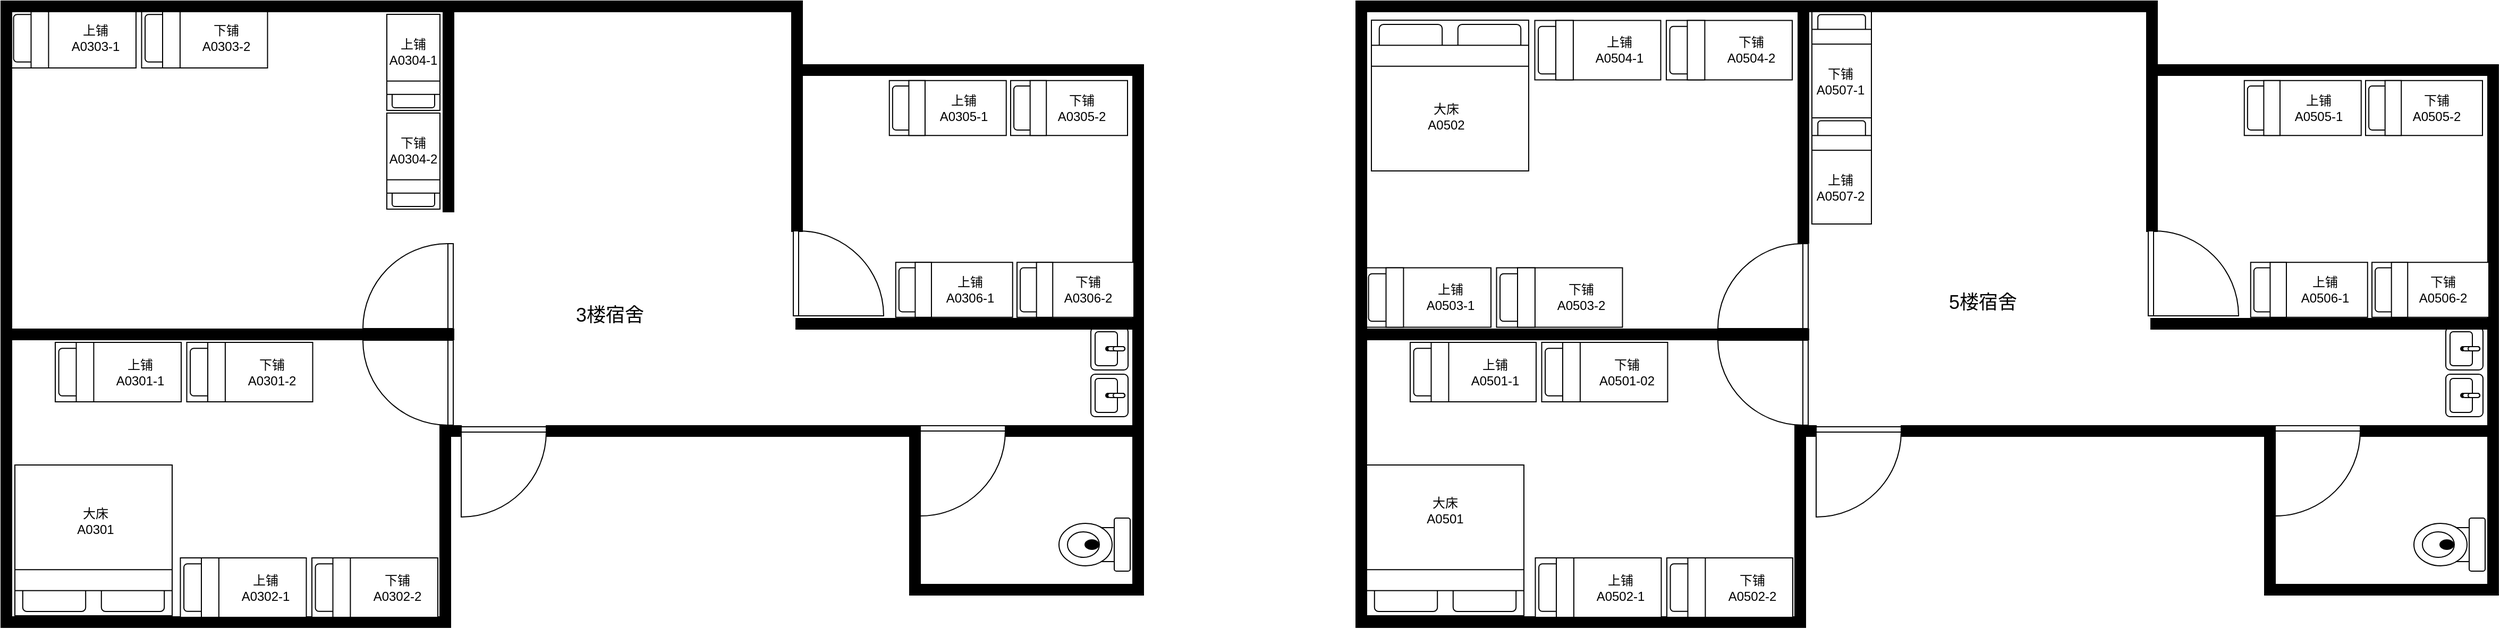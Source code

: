 <mxfile version="26.0.2">
  <diagram name="Page-1" id="38b20595-45e3-9b7f-d5ca-b57f44c5b66d">
    <mxGraphModel dx="1894" dy="1280" grid="1" gridSize="10" guides="1" tooltips="1" connect="1" arrows="1" fold="1" page="1" pageScale="1" pageWidth="1100" pageHeight="850" background="none" math="0" shadow="0">
      <root>
        <mxCell id="0" />
        <mxCell id="1" parent="0" />
        <mxCell id="4Y57S5Hh4UY8BhRaOOIP-5" value="" style="verticalLabelPosition=bottom;html=1;verticalAlign=top;align=center;strokeWidth=1;shape=mxgraph.floorplan.wall;fillColor=#000000;direction=south;rounded=0;shadow=0;comic=0;fontFamily=Verdana;fontSize=12;" parent="1" vertex="1">
          <mxGeometry x="1559" y="-410" width="10" height="57" as="geometry" />
        </mxCell>
        <mxCell id="4Y57S5Hh4UY8BhRaOOIP-6" value="" style="verticalLabelPosition=bottom;html=1;verticalAlign=top;align=center;strokeWidth=1;shape=mxgraph.floorplan.wall;fillColor=#000000;rounded=0;shadow=0;comic=0;fontFamily=Verdana;fontSize=12;" parent="1" vertex="1">
          <mxGeometry x="1328" y="-170" width="230" height="10" as="geometry" />
        </mxCell>
        <mxCell id="4Y57S5Hh4UY8BhRaOOIP-12" value="" style="verticalLabelPosition=bottom;html=1;verticalAlign=top;align=center;strokeWidth=1;shape=mxgraph.floorplan.wall;fillColor=#000000;direction=south;rounded=0;shadow=0;comic=0;fontFamily=Verdana;fontSize=12;" parent="1" vertex="1">
          <mxGeometry x="1231" y="-402" width="10" height="60" as="geometry" />
        </mxCell>
        <mxCell id="4Y57S5Hh4UY8BhRaOOIP-15" value="" style="verticalLabelPosition=bottom;html=1;verticalAlign=top;align=center;strokeWidth=1;shape=mxgraph.floorplan.wall;fillColor=#000000;rounded=0;shadow=0;comic=0;fontFamily=Verdana;fontSize=12;" parent="1" vertex="1">
          <mxGeometry x="1228" y="-170" width="20" height="10" as="geometry" />
        </mxCell>
        <mxCell id="4Y57S5Hh4UY8BhRaOOIP-18" value="" style="verticalLabelPosition=bottom;html=1;verticalAlign=top;align=center;strokeWidth=1;shape=mxgraph.floorplan.toilet;rounded=0;shadow=0;comic=0;fontFamily=Verdana;fontSize=12;rotation=90;" parent="1" vertex="1">
          <mxGeometry x="1819" y="-91.5" width="50" height="67" as="geometry" />
        </mxCell>
        <mxCell id="4Y57S5Hh4UY8BhRaOOIP-19" value="" style="verticalLabelPosition=bottom;html=1;verticalAlign=top;align=center;strokeWidth=1;shape=mxgraph.floorplan.wall;fillColor=#000000;rounded=0;shadow=0;comic=0;fontFamily=Verdana;fontSize=12;" parent="1" vertex="1">
          <mxGeometry x="1760" y="-170" width="120" height="10" as="geometry" />
        </mxCell>
        <mxCell id="4Y57S5Hh4UY8BhRaOOIP-20" value="" style="verticalLabelPosition=bottom;html=1;verticalAlign=top;align=center;strokeWidth=1;shape=mxgraph.floorplan.doorLeft;rounded=0;shadow=0;comic=0;fillColor=#FFFFFF;fontFamily=Verdana;fontSize=12;rotation=0;" parent="1" vertex="1">
          <mxGeometry x="1680" y="-170" width="80" height="85" as="geometry" />
        </mxCell>
        <mxCell id="4Y57S5Hh4UY8BhRaOOIP-22" value="" style="verticalLabelPosition=bottom;html=1;verticalAlign=top;align=center;strokeWidth=1;shape=mxgraph.floorplan.wallCorner;fillColor=#000000;direction=west;rounded=0;shadow=0;comic=0;fontFamily=Verdana;fontSize=12;" parent="1" vertex="1">
          <mxGeometry x="1670" y="-24.5" width="220" height="14" as="geometry" />
        </mxCell>
        <mxCell id="4Y57S5Hh4UY8BhRaOOIP-25" value="" style="verticalLabelPosition=bottom;html=1;verticalAlign=top;align=center;strokeWidth=1;shape=mxgraph.floorplan.sink_2;rounded=0;shadow=0;comic=0;fontFamily=Verdana;fontSize=12;rotation=90;" parent="1" vertex="1">
          <mxGeometry x="1838" y="-260" width="40" height="35" as="geometry" />
        </mxCell>
        <mxCell id="4Y57S5Hh4UY8BhRaOOIP-26" value="" style="verticalLabelPosition=bottom;html=1;verticalAlign=top;align=center;strokeWidth=1;shape=mxgraph.floorplan.sink_2;rounded=0;shadow=0;comic=0;fontFamily=Verdana;fontSize=12;rotation=90;" parent="1" vertex="1">
          <mxGeometry x="1838" y="-216" width="40" height="35" as="geometry" />
        </mxCell>
        <mxCell id="4Y57S5Hh4UY8BhRaOOIP-28" value="" style="verticalLabelPosition=bottom;html=1;verticalAlign=top;align=center;strokeWidth=1;shape=mxgraph.floorplan.wallCorner;fillColor=#000000;direction=south;rounded=0;shadow=0;comic=0;fontFamily=Verdana;fontSize=12;" parent="1" vertex="1">
          <mxGeometry x="1563" y="-271" width="327" height="111" as="geometry" />
        </mxCell>
        <mxCell id="4Y57S5Hh4UY8BhRaOOIP-29" value="" style="verticalLabelPosition=bottom;html=1;verticalAlign=top;align=center;shape=mxgraph.floorplan.wall;fillColor=strokeColor;" parent="1" vertex="1">
          <mxGeometry x="1557" y="-200" width="123" height="70" as="geometry" />
        </mxCell>
        <mxCell id="4Y57S5Hh4UY8BhRaOOIP-30" value="" style="verticalLabelPosition=bottom;html=1;verticalAlign=top;align=center;shape=mxgraph.floorplan.wall;fillColor=strokeColor;direction=south;" parent="1" vertex="1">
          <mxGeometry x="1670" y="-160" width="10" height="140" as="geometry" />
        </mxCell>
        <mxCell id="4Y57S5Hh4UY8BhRaOOIP-31" value="" style="verticalLabelPosition=bottom;html=1;verticalAlign=top;align=center;shape=mxgraph.floorplan.wall;fillColor=strokeColor;direction=south;" parent="1" vertex="1">
          <mxGeometry x="1880" y="-160" width="10" height="140" as="geometry" />
        </mxCell>
        <mxCell id="4Y57S5Hh4UY8BhRaOOIP-32" value="" style="verticalLabelPosition=bottom;html=1;verticalAlign=top;align=center;strokeWidth=1;shape=mxgraph.floorplan.doorRight;rounded=0;shadow=0;comic=0;fontFamily=Verdana;fontSize=12;flipV=1;rotation=90;" parent="1" vertex="1">
          <mxGeometry x="1563" y="-356" width="80" height="85" as="geometry" />
        </mxCell>
        <mxCell id="4Y57S5Hh4UY8BhRaOOIP-33" value="" style="verticalLabelPosition=bottom;html=1;verticalAlign=top;align=center;strokeWidth=1;shape=mxgraph.floorplan.doorRight;rounded=0;shadow=0;comic=0;fontFamily=Verdana;fontSize=12;rotation=90;" parent="1" vertex="1">
          <mxGeometry x="1158" y="-344" width="80" height="85" as="geometry" />
        </mxCell>
        <mxCell id="4Y57S5Hh4UY8BhRaOOIP-34" value="" style="verticalLabelPosition=bottom;html=1;verticalAlign=top;align=center;strokeWidth=1;shape=mxgraph.floorplan.doorRight;rounded=0;shadow=0;comic=0;fontFamily=Verdana;fontSize=12;rotation=90;flipV=0;flipH=1;" parent="1" vertex="1">
          <mxGeometry x="1158" y="-253" width="80" height="85" as="geometry" />
        </mxCell>
        <mxCell id="4Y57S5Hh4UY8BhRaOOIP-35" value="" style="verticalLabelPosition=bottom;html=1;verticalAlign=top;align=center;strokeWidth=1;shape=mxgraph.floorplan.doorLeft;rounded=0;shadow=0;comic=0;fontFamily=Verdana;fontSize=12;" parent="1" vertex="1">
          <mxGeometry x="1248" y="-169" width="80" height="85" as="geometry" />
        </mxCell>
        <mxCell id="4Y57S5Hh4UY8BhRaOOIP-36" value="" style="verticalLabelPosition=bottom;html=1;verticalAlign=top;align=center;shape=mxgraph.floorplan.wall;fillColor=strokeColor;" parent="1" vertex="1">
          <mxGeometry x="820" y="-261" width="421" height="10" as="geometry" />
        </mxCell>
        <mxCell id="4Y57S5Hh4UY8BhRaOOIP-37" value="" style="verticalLabelPosition=bottom;html=1;verticalAlign=top;align=center;shape=mxgraph.floorplan.wallCorner;fillColor=strokeColor;direction=west" parent="1" vertex="1">
          <mxGeometry x="930" y="-160" width="308" height="180" as="geometry" />
        </mxCell>
        <mxCell id="4Y57S5Hh4UY8BhRaOOIP-38" value="" style="verticalLabelPosition=bottom;html=1;verticalAlign=top;align=center;shape=mxgraph.floorplan.bed_single;rotation=-90;" parent="1" vertex="1">
          <mxGeometry x="897.25" y="-279.75" width="56" height="118.5" as="geometry" />
        </mxCell>
        <mxCell id="4Y57S5Hh4UY8BhRaOOIP-39" value="上铺&lt;div&gt;A0501-1&lt;/div&gt;" style="text;html=1;align=center;verticalAlign=middle;whiteSpace=wrap;rounded=0;" parent="1" vertex="1">
          <mxGeometry x="916" y="-235.5" width="60" height="30" as="geometry" />
        </mxCell>
        <mxCell id="4Y57S5Hh4UY8BhRaOOIP-40" value="" style="verticalLabelPosition=bottom;html=1;verticalAlign=top;align=center;shape=mxgraph.floorplan.bed_single;rotation=-90;" parent="1" vertex="1">
          <mxGeometry x="1021" y="-279.75" width="56" height="118.5" as="geometry" />
        </mxCell>
        <mxCell id="4Y57S5Hh4UY8BhRaOOIP-41" value="下铺&lt;div&gt;A0501-02&lt;/div&gt;" style="text;html=1;align=center;verticalAlign=middle;whiteSpace=wrap;rounded=0;" parent="1" vertex="1">
          <mxGeometry x="1039.75" y="-235.5" width="60" height="30" as="geometry" />
        </mxCell>
        <mxCell id="4Y57S5Hh4UY8BhRaOOIP-42" value="" style="verticalLabelPosition=bottom;html=1;verticalAlign=top;align=center;shape=mxgraph.floorplan.bed_single;rotation=-90;" parent="1" vertex="1">
          <mxGeometry x="1015" y="-76.75" width="56" height="118.5" as="geometry" />
        </mxCell>
        <mxCell id="4Y57S5Hh4UY8BhRaOOIP-43" value="上铺&lt;div&gt;A0502-1&lt;/div&gt;" style="text;html=1;align=center;verticalAlign=middle;whiteSpace=wrap;rounded=0;" parent="1" vertex="1">
          <mxGeometry x="1033.75" y="-32.5" width="60" height="30" as="geometry" />
        </mxCell>
        <mxCell id="4Y57S5Hh4UY8BhRaOOIP-44" value="" style="verticalLabelPosition=bottom;html=1;verticalAlign=top;align=center;shape=mxgraph.floorplan.bed_single;rotation=-90;" parent="1" vertex="1">
          <mxGeometry x="1138.75" y="-76.75" width="56" height="118.5" as="geometry" />
        </mxCell>
        <mxCell id="4Y57S5Hh4UY8BhRaOOIP-45" value="下铺&lt;div&gt;A0502-2&lt;/div&gt;" style="text;html=1;align=center;verticalAlign=middle;whiteSpace=wrap;rounded=0;" parent="1" vertex="1">
          <mxGeometry x="1157.5" y="-32.5" width="60" height="30" as="geometry" />
        </mxCell>
        <mxCell id="4Y57S5Hh4UY8BhRaOOIP-46" value="" style="verticalLabelPosition=bottom;html=1;verticalAlign=top;align=center;shape=mxgraph.floorplan.bed_double;rotation=-180;" parent="1" vertex="1">
          <mxGeometry x="825" y="-133" width="148" height="142" as="geometry" />
        </mxCell>
        <mxCell id="4Y57S5Hh4UY8BhRaOOIP-47" value="" style="verticalLabelPosition=bottom;html=1;verticalAlign=top;align=center;shape=mxgraph.floorplan.wallCorner;fillColor=strokeColor;direction=south;rotation=-180;" parent="1" vertex="1">
          <mxGeometry x="815" y="-260" width="115" height="280" as="geometry" />
        </mxCell>
        <mxCell id="4Y57S5Hh4UY8BhRaOOIP-50" value="" style="verticalLabelPosition=bottom;html=1;verticalAlign=top;align=center;shape=mxgraph.floorplan.bed_single;rotation=-90;" parent="1" vertex="1">
          <mxGeometry x="854.75" y="-350" width="56" height="118.5" as="geometry" />
        </mxCell>
        <mxCell id="4Y57S5Hh4UY8BhRaOOIP-51" value="上铺&lt;div&gt;A0503-1&lt;/div&gt;" style="text;html=1;align=center;verticalAlign=middle;whiteSpace=wrap;rounded=0;" parent="1" vertex="1">
          <mxGeometry x="873.5" y="-305.75" width="60" height="30" as="geometry" />
        </mxCell>
        <mxCell id="4Y57S5Hh4UY8BhRaOOIP-52" value="" style="verticalLabelPosition=bottom;html=1;verticalAlign=top;align=center;shape=mxgraph.floorplan.bed_single;rotation=-90;" parent="1" vertex="1">
          <mxGeometry x="978.5" y="-350" width="56" height="118.5" as="geometry" />
        </mxCell>
        <mxCell id="4Y57S5Hh4UY8BhRaOOIP-53" value="下铺&lt;div&gt;A0503-2&lt;/div&gt;" style="text;html=1;align=center;verticalAlign=middle;whiteSpace=wrap;rounded=0;" parent="1" vertex="1">
          <mxGeometry x="997.25" y="-305.75" width="60" height="30" as="geometry" />
        </mxCell>
        <mxCell id="4Y57S5Hh4UY8BhRaOOIP-54" value="" style="verticalLabelPosition=bottom;html=1;verticalAlign=top;align=center;shape=mxgraph.floorplan.bed_single;rotation=-90;" parent="1" vertex="1">
          <mxGeometry x="1014.5" y="-583" width="56" height="118.5" as="geometry" />
        </mxCell>
        <mxCell id="4Y57S5Hh4UY8BhRaOOIP-55" value="上铺&lt;div&gt;A0504-1&lt;/div&gt;" style="text;html=1;align=center;verticalAlign=middle;whiteSpace=wrap;rounded=0;" parent="1" vertex="1">
          <mxGeometry x="1033.25" y="-538.75" width="60" height="30" as="geometry" />
        </mxCell>
        <mxCell id="4Y57S5Hh4UY8BhRaOOIP-56" value="" style="verticalLabelPosition=bottom;html=1;verticalAlign=top;align=center;shape=mxgraph.floorplan.bed_single;rotation=-90;" parent="1" vertex="1">
          <mxGeometry x="1138.25" y="-583" width="56" height="118.5" as="geometry" />
        </mxCell>
        <mxCell id="4Y57S5Hh4UY8BhRaOOIP-57" value="下铺&lt;div&gt;A0504-2&lt;/div&gt;" style="text;html=1;align=center;verticalAlign=middle;whiteSpace=wrap;rounded=0;" parent="1" vertex="1">
          <mxGeometry x="1157" y="-538.75" width="60" height="30" as="geometry" />
        </mxCell>
        <mxCell id="4Y57S5Hh4UY8BhRaOOIP-58" value="" style="verticalLabelPosition=bottom;html=1;verticalAlign=top;align=center;shape=mxgraph.floorplan.bed_double;rotation=0;" parent="1" vertex="1">
          <mxGeometry x="829.5" y="-552" width="148" height="142" as="geometry" />
        </mxCell>
        <mxCell id="4Y57S5Hh4UY8BhRaOOIP-61" value="" style="verticalLabelPosition=bottom;html=1;verticalAlign=top;align=center;shape=mxgraph.floorplan.wallCorner;fillColor=strokeColor;" parent="1" vertex="1">
          <mxGeometry x="815" y="-570" width="425" height="310" as="geometry" />
        </mxCell>
        <mxCell id="4Y57S5Hh4UY8BhRaOOIP-62" value="" style="verticalLabelPosition=bottom;html=1;verticalAlign=top;align=center;shape=mxgraph.floorplan.wall;fillColor=strokeColor;direction=south;" parent="1" vertex="1">
          <mxGeometry x="1231" y="-570" width="10" height="170" as="geometry" />
        </mxCell>
        <mxCell id="4Y57S5Hh4UY8BhRaOOIP-69" value="" style="verticalLabelPosition=bottom;html=1;verticalAlign=top;align=center;shape=mxgraph.floorplan.bed_single;rotation=-90;" parent="1" vertex="1">
          <mxGeometry x="1794.13" y="-524.25" width="51.75" height="110" as="geometry" />
        </mxCell>
        <mxCell id="4Y57S5Hh4UY8BhRaOOIP-70" value="下铺&lt;div&gt;A0505-2&lt;/div&gt;" style="text;html=1;align=center;verticalAlign=middle;whiteSpace=wrap;rounded=0;" parent="1" vertex="1">
          <mxGeometry x="1802" y="-484.25" width="60" height="30" as="geometry" />
        </mxCell>
        <mxCell id="4Y57S5Hh4UY8BhRaOOIP-71" value="" style="verticalLabelPosition=bottom;html=1;verticalAlign=top;align=center;shape=mxgraph.floorplan.bed_single;rotation=0;" parent="1" vertex="1">
          <mxGeometry x="1244" y="-560" width="56" height="100" as="geometry" />
        </mxCell>
        <mxCell id="4Y57S5Hh4UY8BhRaOOIP-72" value="下铺&lt;div&gt;A0507-1&lt;/div&gt;" style="text;html=1;align=center;verticalAlign=middle;whiteSpace=wrap;rounded=0;" parent="1" vertex="1">
          <mxGeometry x="1241" y="-508.75" width="60" height="30" as="geometry" />
        </mxCell>
        <mxCell id="4Y57S5Hh4UY8BhRaOOIP-75" value="" style="verticalLabelPosition=bottom;html=1;verticalAlign=top;align=center;shape=mxgraph.floorplan.bed_single;rotation=0;" parent="1" vertex="1">
          <mxGeometry x="1244" y="-460" width="56" height="100" as="geometry" />
        </mxCell>
        <mxCell id="4Y57S5Hh4UY8BhRaOOIP-76" value="上铺&lt;div&gt;A0507-2&lt;/div&gt;" style="text;html=1;align=center;verticalAlign=middle;whiteSpace=wrap;rounded=0;" parent="1" vertex="1">
          <mxGeometry x="1241" y="-408.75" width="60" height="30" as="geometry" />
        </mxCell>
        <mxCell id="4Y57S5Hh4UY8BhRaOOIP-77" value="" style="verticalLabelPosition=bottom;html=1;verticalAlign=top;align=center;shape=mxgraph.floorplan.wallCorner;fillColor=strokeColor;" parent="1" vertex="1">
          <mxGeometry x="1559" y="-510" width="331" height="101" as="geometry" />
        </mxCell>
        <mxCell id="4Y57S5Hh4UY8BhRaOOIP-78" value="" style="verticalLabelPosition=bottom;html=1;verticalAlign=top;align=center;shape=mxgraph.floorplan.wall;fillColor=strokeColor;direction=south;" parent="1" vertex="1">
          <mxGeometry x="1880" y="-509.5" width="10" height="239.5" as="geometry" />
        </mxCell>
        <mxCell id="4Y57S5Hh4UY8BhRaOOIP-79" value="" style="verticalLabelPosition=bottom;html=1;verticalAlign=top;align=center;shape=mxgraph.floorplan.bed_single;rotation=-90;" parent="1" vertex="1">
          <mxGeometry x="1680" y="-524.25" width="51.75" height="110" as="geometry" />
        </mxCell>
        <mxCell id="4Y57S5Hh4UY8BhRaOOIP-80" value="上铺&lt;div&gt;A0505-1&lt;/div&gt;" style="text;html=1;align=center;verticalAlign=middle;whiteSpace=wrap;rounded=0;" parent="1" vertex="1">
          <mxGeometry x="1691" y="-484.25" width="60" height="30" as="geometry" />
        </mxCell>
        <mxCell id="4Y57S5Hh4UY8BhRaOOIP-81" value="" style="verticalLabelPosition=bottom;html=1;verticalAlign=top;align=center;shape=mxgraph.floorplan.bed_single;rotation=-90;" parent="1" vertex="1">
          <mxGeometry x="1800.13" y="-353" width="51.75" height="110" as="geometry" />
        </mxCell>
        <mxCell id="4Y57S5Hh4UY8BhRaOOIP-82" value="下铺&lt;div&gt;A0506-2&lt;/div&gt;" style="text;html=1;align=center;verticalAlign=middle;whiteSpace=wrap;rounded=0;" parent="1" vertex="1">
          <mxGeometry x="1808" y="-313" width="60" height="30" as="geometry" />
        </mxCell>
        <mxCell id="4Y57S5Hh4UY8BhRaOOIP-83" value="" style="verticalLabelPosition=bottom;html=1;verticalAlign=top;align=center;shape=mxgraph.floorplan.bed_single;rotation=-90;" parent="1" vertex="1">
          <mxGeometry x="1686" y="-353" width="51.75" height="110" as="geometry" />
        </mxCell>
        <mxCell id="4Y57S5Hh4UY8BhRaOOIP-84" value="上铺&lt;div&gt;A0506-1&lt;/div&gt;" style="text;html=1;align=center;verticalAlign=middle;whiteSpace=wrap;rounded=0;" parent="1" vertex="1">
          <mxGeometry x="1697" y="-313" width="60" height="30" as="geometry" />
        </mxCell>
        <mxCell id="4Y57S5Hh4UY8BhRaOOIP-85" value="" style="verticalLabelPosition=bottom;html=1;verticalAlign=top;align=center;shape=mxgraph.floorplan.wallCorner;fillColor=strokeColor;direction=south;" parent="1" vertex="1">
          <mxGeometry x="1240" y="-570" width="329" height="70" as="geometry" />
        </mxCell>
        <mxCell id="4Y57S5Hh4UY8BhRaOOIP-86" value="" style="verticalLabelPosition=bottom;html=1;verticalAlign=top;align=center;strokeWidth=1;shape=mxgraph.floorplan.wall;fillColor=#000000;direction=south;rounded=0;shadow=0;comic=0;fontFamily=Verdana;fontSize=12;" parent="1" vertex="1">
          <mxGeometry x="284" y="-410" width="10" height="57" as="geometry" />
        </mxCell>
        <mxCell id="4Y57S5Hh4UY8BhRaOOIP-87" value="" style="verticalLabelPosition=bottom;html=1;verticalAlign=top;align=center;strokeWidth=1;shape=mxgraph.floorplan.wall;fillColor=#000000;rounded=0;shadow=0;comic=0;fontFamily=Verdana;fontSize=12;" parent="1" vertex="1">
          <mxGeometry x="53" y="-170" width="230" height="10" as="geometry" />
        </mxCell>
        <mxCell id="4Y57S5Hh4UY8BhRaOOIP-88" value="" style="verticalLabelPosition=bottom;html=1;verticalAlign=top;align=center;strokeWidth=1;shape=mxgraph.floorplan.wall;fillColor=#000000;direction=south;rounded=0;shadow=0;comic=0;fontFamily=Verdana;fontSize=12;" parent="1" vertex="1">
          <mxGeometry x="-44" y="-431.5" width="10" height="60" as="geometry" />
        </mxCell>
        <mxCell id="4Y57S5Hh4UY8BhRaOOIP-89" value="" style="verticalLabelPosition=bottom;html=1;verticalAlign=top;align=center;strokeWidth=1;shape=mxgraph.floorplan.wall;fillColor=#000000;rounded=0;shadow=0;comic=0;fontFamily=Verdana;fontSize=12;" parent="1" vertex="1">
          <mxGeometry x="-47" y="-170" width="20" height="10" as="geometry" />
        </mxCell>
        <mxCell id="4Y57S5Hh4UY8BhRaOOIP-90" value="" style="verticalLabelPosition=bottom;html=1;verticalAlign=top;align=center;strokeWidth=1;shape=mxgraph.floorplan.toilet;rounded=0;shadow=0;comic=0;fontFamily=Verdana;fontSize=12;rotation=90;" parent="1" vertex="1">
          <mxGeometry x="544" y="-91.5" width="50" height="67" as="geometry" />
        </mxCell>
        <mxCell id="4Y57S5Hh4UY8BhRaOOIP-91" value="" style="verticalLabelPosition=bottom;html=1;verticalAlign=top;align=center;strokeWidth=1;shape=mxgraph.floorplan.wall;fillColor=#000000;rounded=0;shadow=0;comic=0;fontFamily=Verdana;fontSize=12;" parent="1" vertex="1">
          <mxGeometry x="485" y="-170" width="120" height="10" as="geometry" />
        </mxCell>
        <mxCell id="4Y57S5Hh4UY8BhRaOOIP-92" value="" style="verticalLabelPosition=bottom;html=1;verticalAlign=top;align=center;strokeWidth=1;shape=mxgraph.floorplan.doorLeft;rounded=0;shadow=0;comic=0;fillColor=#FFFFFF;fontFamily=Verdana;fontSize=12;rotation=0;" parent="1" vertex="1">
          <mxGeometry x="405" y="-170" width="80" height="85" as="geometry" />
        </mxCell>
        <mxCell id="4Y57S5Hh4UY8BhRaOOIP-93" value="" style="verticalLabelPosition=bottom;html=1;verticalAlign=top;align=center;strokeWidth=1;shape=mxgraph.floorplan.wallCorner;fillColor=#000000;direction=west;rounded=0;shadow=0;comic=0;fontFamily=Verdana;fontSize=12;" parent="1" vertex="1">
          <mxGeometry x="395" y="-24.5" width="220" height="14" as="geometry" />
        </mxCell>
        <mxCell id="4Y57S5Hh4UY8BhRaOOIP-94" value="" style="verticalLabelPosition=bottom;html=1;verticalAlign=top;align=center;strokeWidth=1;shape=mxgraph.floorplan.sink_2;rounded=0;shadow=0;comic=0;fontFamily=Verdana;fontSize=12;rotation=90;" parent="1" vertex="1">
          <mxGeometry x="563" y="-260" width="40" height="35" as="geometry" />
        </mxCell>
        <mxCell id="4Y57S5Hh4UY8BhRaOOIP-95" value="" style="verticalLabelPosition=bottom;html=1;verticalAlign=top;align=center;strokeWidth=1;shape=mxgraph.floorplan.sink_2;rounded=0;shadow=0;comic=0;fontFamily=Verdana;fontSize=12;rotation=90;" parent="1" vertex="1">
          <mxGeometry x="563" y="-216" width="40" height="35" as="geometry" />
        </mxCell>
        <mxCell id="4Y57S5Hh4UY8BhRaOOIP-96" value="" style="verticalLabelPosition=bottom;html=1;verticalAlign=top;align=center;strokeWidth=1;shape=mxgraph.floorplan.wallCorner;fillColor=#000000;direction=south;rounded=0;shadow=0;comic=0;fontFamily=Verdana;fontSize=12;" parent="1" vertex="1">
          <mxGeometry x="288" y="-271" width="327" height="111" as="geometry" />
        </mxCell>
        <mxCell id="4Y57S5Hh4UY8BhRaOOIP-97" value="" style="verticalLabelPosition=bottom;html=1;verticalAlign=top;align=center;shape=mxgraph.floorplan.wall;fillColor=strokeColor;" parent="1" vertex="1">
          <mxGeometry x="282" y="-200" width="123" height="70" as="geometry" />
        </mxCell>
        <mxCell id="4Y57S5Hh4UY8BhRaOOIP-98" value="" style="verticalLabelPosition=bottom;html=1;verticalAlign=top;align=center;shape=mxgraph.floorplan.wall;fillColor=strokeColor;direction=south;" parent="1" vertex="1">
          <mxGeometry x="395" y="-160" width="10" height="140" as="geometry" />
        </mxCell>
        <mxCell id="4Y57S5Hh4UY8BhRaOOIP-99" value="" style="verticalLabelPosition=bottom;html=1;verticalAlign=top;align=center;shape=mxgraph.floorplan.wall;fillColor=strokeColor;direction=south;" parent="1" vertex="1">
          <mxGeometry x="605" y="-160" width="10" height="140" as="geometry" />
        </mxCell>
        <mxCell id="4Y57S5Hh4UY8BhRaOOIP-100" value="" style="verticalLabelPosition=bottom;html=1;verticalAlign=top;align=center;strokeWidth=1;shape=mxgraph.floorplan.doorRight;rounded=0;shadow=0;comic=0;fontFamily=Verdana;fontSize=12;flipV=1;rotation=90;" parent="1" vertex="1">
          <mxGeometry x="288" y="-356" width="80" height="85" as="geometry" />
        </mxCell>
        <mxCell id="4Y57S5Hh4UY8BhRaOOIP-101" value="" style="verticalLabelPosition=bottom;html=1;verticalAlign=top;align=center;strokeWidth=1;shape=mxgraph.floorplan.doorRight;rounded=0;shadow=0;comic=0;fontFamily=Verdana;fontSize=12;rotation=90;" parent="1" vertex="1">
          <mxGeometry x="-117" y="-344" width="80" height="85" as="geometry" />
        </mxCell>
        <mxCell id="4Y57S5Hh4UY8BhRaOOIP-102" value="" style="verticalLabelPosition=bottom;html=1;verticalAlign=top;align=center;strokeWidth=1;shape=mxgraph.floorplan.doorRight;rounded=0;shadow=0;comic=0;fontFamily=Verdana;fontSize=12;rotation=90;flipV=0;flipH=1;" parent="1" vertex="1">
          <mxGeometry x="-117" y="-253" width="80" height="85" as="geometry" />
        </mxCell>
        <mxCell id="4Y57S5Hh4UY8BhRaOOIP-103" value="" style="verticalLabelPosition=bottom;html=1;verticalAlign=top;align=center;strokeWidth=1;shape=mxgraph.floorplan.doorLeft;rounded=0;shadow=0;comic=0;fontFamily=Verdana;fontSize=12;" parent="1" vertex="1">
          <mxGeometry x="-27" y="-169" width="80" height="85" as="geometry" />
        </mxCell>
        <mxCell id="4Y57S5Hh4UY8BhRaOOIP-104" value="" style="verticalLabelPosition=bottom;html=1;verticalAlign=top;align=center;shape=mxgraph.floorplan.wall;fillColor=strokeColor;" parent="1" vertex="1">
          <mxGeometry x="-455" y="-261" width="421" height="10" as="geometry" />
        </mxCell>
        <mxCell id="4Y57S5Hh4UY8BhRaOOIP-105" value="" style="verticalLabelPosition=bottom;html=1;verticalAlign=top;align=center;shape=mxgraph.floorplan.wallCorner;fillColor=strokeColor;direction=west" parent="1" vertex="1">
          <mxGeometry x="-345" y="-160" width="308" height="180" as="geometry" />
        </mxCell>
        <mxCell id="4Y57S5Hh4UY8BhRaOOIP-106" value="" style="verticalLabelPosition=bottom;html=1;verticalAlign=top;align=center;shape=mxgraph.floorplan.bed_single;rotation=-90;" parent="1" vertex="1">
          <mxGeometry x="-377.75" y="-279.75" width="56" height="118.5" as="geometry" />
        </mxCell>
        <mxCell id="4Y57S5Hh4UY8BhRaOOIP-107" value="上铺&lt;div&gt;A0301-1&lt;/div&gt;" style="text;html=1;align=center;verticalAlign=middle;whiteSpace=wrap;rounded=0;" parent="1" vertex="1">
          <mxGeometry x="-359" y="-235.5" width="60" height="30" as="geometry" />
        </mxCell>
        <mxCell id="4Y57S5Hh4UY8BhRaOOIP-108" value="" style="verticalLabelPosition=bottom;html=1;verticalAlign=top;align=center;shape=mxgraph.floorplan.bed_single;rotation=-90;" parent="1" vertex="1">
          <mxGeometry x="-254" y="-279.75" width="56" height="118.5" as="geometry" />
        </mxCell>
        <mxCell id="4Y57S5Hh4UY8BhRaOOIP-109" value="下铺&lt;div&gt;A0301-2&lt;/div&gt;" style="text;html=1;align=center;verticalAlign=middle;whiteSpace=wrap;rounded=0;" parent="1" vertex="1">
          <mxGeometry x="-235.25" y="-235.5" width="60" height="30" as="geometry" />
        </mxCell>
        <mxCell id="4Y57S5Hh4UY8BhRaOOIP-110" value="" style="verticalLabelPosition=bottom;html=1;verticalAlign=top;align=center;shape=mxgraph.floorplan.bed_single;rotation=-90;" parent="1" vertex="1">
          <mxGeometry x="-260" y="-76.75" width="56" height="118.5" as="geometry" />
        </mxCell>
        <mxCell id="4Y57S5Hh4UY8BhRaOOIP-111" value="上铺&lt;div&gt;A0302-1&lt;/div&gt;" style="text;html=1;align=center;verticalAlign=middle;whiteSpace=wrap;rounded=0;" parent="1" vertex="1">
          <mxGeometry x="-241.25" y="-32.5" width="60" height="30" as="geometry" />
        </mxCell>
        <mxCell id="4Y57S5Hh4UY8BhRaOOIP-112" value="" style="verticalLabelPosition=bottom;html=1;verticalAlign=top;align=center;shape=mxgraph.floorplan.bed_single;rotation=-90;" parent="1" vertex="1">
          <mxGeometry x="-136.25" y="-76.75" width="56" height="118.5" as="geometry" />
        </mxCell>
        <mxCell id="4Y57S5Hh4UY8BhRaOOIP-113" value="下铺&lt;div&gt;A0302-2&lt;/div&gt;" style="text;html=1;align=center;verticalAlign=middle;whiteSpace=wrap;rounded=0;" parent="1" vertex="1">
          <mxGeometry x="-117.5" y="-32.5" width="60" height="30" as="geometry" />
        </mxCell>
        <mxCell id="4Y57S5Hh4UY8BhRaOOIP-115" value="" style="verticalLabelPosition=bottom;html=1;verticalAlign=top;align=center;shape=mxgraph.floorplan.wallCorner;fillColor=strokeColor;direction=south;rotation=-180;" parent="1" vertex="1">
          <mxGeometry x="-460" y="-260" width="115" height="280" as="geometry" />
        </mxCell>
        <mxCell id="4Y57S5Hh4UY8BhRaOOIP-116" value="" style="verticalLabelPosition=bottom;html=1;verticalAlign=top;align=center;shape=mxgraph.floorplan.bed_single;rotation=-90;" parent="1" vertex="1">
          <mxGeometry x="-420.25" y="-594.25" width="56" height="118.5" as="geometry" />
        </mxCell>
        <mxCell id="4Y57S5Hh4UY8BhRaOOIP-117" value="上铺&lt;div&gt;A0303-1&lt;/div&gt;" style="text;html=1;align=center;verticalAlign=middle;whiteSpace=wrap;rounded=0;" parent="1" vertex="1">
          <mxGeometry x="-401.5" y="-550" width="60" height="30" as="geometry" />
        </mxCell>
        <mxCell id="4Y57S5Hh4UY8BhRaOOIP-118" value="" style="verticalLabelPosition=bottom;html=1;verticalAlign=top;align=center;shape=mxgraph.floorplan.bed_single;rotation=-90;" parent="1" vertex="1">
          <mxGeometry x="-296.5" y="-594.25" width="56" height="118.5" as="geometry" />
        </mxCell>
        <mxCell id="4Y57S5Hh4UY8BhRaOOIP-119" value="下铺&lt;div&gt;A0303-2&lt;/div&gt;" style="text;html=1;align=center;verticalAlign=middle;whiteSpace=wrap;rounded=0;" parent="1" vertex="1">
          <mxGeometry x="-277.75" y="-550" width="60" height="30" as="geometry" />
        </mxCell>
        <mxCell id="4Y57S5Hh4UY8BhRaOOIP-122" value="" style="verticalLabelPosition=bottom;html=1;verticalAlign=top;align=center;shape=mxgraph.floorplan.bed_single;rotation=-180;" parent="1" vertex="1">
          <mxGeometry x="-97" y="-464.5" width="50" height="90.5" as="geometry" />
        </mxCell>
        <mxCell id="4Y57S5Hh4UY8BhRaOOIP-125" value="" style="verticalLabelPosition=bottom;html=1;verticalAlign=top;align=center;shape=mxgraph.floorplan.wallCorner;fillColor=strokeColor;" parent="1" vertex="1">
          <mxGeometry x="-460" y="-570" width="425" height="310" as="geometry" />
        </mxCell>
        <mxCell id="4Y57S5Hh4UY8BhRaOOIP-126" value="" style="verticalLabelPosition=bottom;html=1;verticalAlign=top;align=center;shape=mxgraph.floorplan.wall;fillColor=strokeColor;direction=south;" parent="1" vertex="1">
          <mxGeometry x="-44" y="-570" width="10" height="170" as="geometry" />
        </mxCell>
        <mxCell id="4Y57S5Hh4UY8BhRaOOIP-127" value="" style="verticalLabelPosition=bottom;html=1;verticalAlign=top;align=center;shape=mxgraph.floorplan.bed_single;rotation=-90;" parent="1" vertex="1">
          <mxGeometry x="519.13" y="-524.25" width="51.75" height="110" as="geometry" />
        </mxCell>
        <mxCell id="4Y57S5Hh4UY8BhRaOOIP-128" value="下铺&lt;div&gt;A0305-2&lt;/div&gt;" style="text;html=1;align=center;verticalAlign=middle;whiteSpace=wrap;rounded=0;" parent="1" vertex="1">
          <mxGeometry x="527" y="-484.25" width="60" height="30" as="geometry" />
        </mxCell>
        <mxCell id="4Y57S5Hh4UY8BhRaOOIP-133" value="" style="verticalLabelPosition=bottom;html=1;verticalAlign=top;align=center;shape=mxgraph.floorplan.wallCorner;fillColor=strokeColor;" parent="1" vertex="1">
          <mxGeometry x="284" y="-510" width="331" height="101" as="geometry" />
        </mxCell>
        <mxCell id="4Y57S5Hh4UY8BhRaOOIP-134" value="" style="verticalLabelPosition=bottom;html=1;verticalAlign=top;align=center;shape=mxgraph.floorplan.wall;fillColor=strokeColor;direction=south;" parent="1" vertex="1">
          <mxGeometry x="605" y="-509.5" width="10" height="239.5" as="geometry" />
        </mxCell>
        <mxCell id="4Y57S5Hh4UY8BhRaOOIP-135" value="" style="verticalLabelPosition=bottom;html=1;verticalAlign=top;align=center;shape=mxgraph.floorplan.bed_single;rotation=-90;" parent="1" vertex="1">
          <mxGeometry x="405" y="-524.25" width="51.75" height="110" as="geometry" />
        </mxCell>
        <mxCell id="4Y57S5Hh4UY8BhRaOOIP-136" value="上铺&lt;div&gt;A0305-1&lt;/div&gt;" style="text;html=1;align=center;verticalAlign=middle;whiteSpace=wrap;rounded=0;" parent="1" vertex="1">
          <mxGeometry x="416" y="-484.25" width="60" height="30" as="geometry" />
        </mxCell>
        <mxCell id="4Y57S5Hh4UY8BhRaOOIP-137" value="" style="verticalLabelPosition=bottom;html=1;verticalAlign=top;align=center;shape=mxgraph.floorplan.bed_single;rotation=-90;" parent="1" vertex="1">
          <mxGeometry x="525.13" y="-353" width="51.75" height="110" as="geometry" />
        </mxCell>
        <mxCell id="4Y57S5Hh4UY8BhRaOOIP-138" value="下铺&lt;div&gt;A0306-2&lt;/div&gt;" style="text;html=1;align=center;verticalAlign=middle;whiteSpace=wrap;rounded=0;" parent="1" vertex="1">
          <mxGeometry x="533" y="-313" width="60" height="30" as="geometry" />
        </mxCell>
        <mxCell id="4Y57S5Hh4UY8BhRaOOIP-139" value="" style="verticalLabelPosition=bottom;html=1;verticalAlign=top;align=center;shape=mxgraph.floorplan.bed_single;rotation=-90;" parent="1" vertex="1">
          <mxGeometry x="411" y="-353" width="51.75" height="110" as="geometry" />
        </mxCell>
        <mxCell id="4Y57S5Hh4UY8BhRaOOIP-140" value="上铺&lt;div&gt;A0306-1&lt;/div&gt;" style="text;html=1;align=center;verticalAlign=middle;whiteSpace=wrap;rounded=0;" parent="1" vertex="1">
          <mxGeometry x="422" y="-313" width="60" height="30" as="geometry" />
        </mxCell>
        <mxCell id="4Y57S5Hh4UY8BhRaOOIP-141" value="" style="verticalLabelPosition=bottom;html=1;verticalAlign=top;align=center;shape=mxgraph.floorplan.wallCorner;fillColor=strokeColor;direction=south;" parent="1" vertex="1">
          <mxGeometry x="-35" y="-570" width="329" height="70" as="geometry" />
        </mxCell>
        <mxCell id="4Y57S5Hh4UY8BhRaOOIP-142" value="&lt;span style=&quot;font-size: 18px;&quot;&gt;5楼宿舍&lt;/span&gt;" style="text;html=1;align=center;verticalAlign=middle;whiteSpace=wrap;rounded=0;" parent="1" vertex="1">
          <mxGeometry x="1344.5" y="-301" width="120" height="30" as="geometry" />
        </mxCell>
        <mxCell id="4Y57S5Hh4UY8BhRaOOIP-143" value="&lt;span style=&quot;font-size: 18px;&quot;&gt;3楼宿舍&lt;/span&gt;" style="text;html=1;align=center;verticalAlign=middle;whiteSpace=wrap;rounded=0;" parent="1" vertex="1">
          <mxGeometry x="53" y="-289" width="120" height="30" as="geometry" />
        </mxCell>
        <mxCell id="ONM_g8x1p00itfnwvG1F-1" value="下铺&lt;div&gt;A0304-2&lt;/div&gt;" style="text;html=1;align=center;verticalAlign=middle;whiteSpace=wrap;rounded=0;" parent="1" vertex="1">
          <mxGeometry x="-102" y="-443.75" width="60" height="30" as="geometry" />
        </mxCell>
        <mxCell id="ONM_g8x1p00itfnwvG1F-2" value="" style="verticalLabelPosition=bottom;html=1;verticalAlign=top;align=center;strokeWidth=1;shape=mxgraph.floorplan.wall;fillColor=#000000;direction=south;rounded=0;shadow=0;comic=0;fontFamily=Verdana;fontSize=12;" parent="1" vertex="1">
          <mxGeometry x="-44" y="-524.5" width="10" height="60" as="geometry" />
        </mxCell>
        <mxCell id="ONM_g8x1p00itfnwvG1F-3" value="" style="verticalLabelPosition=bottom;html=1;verticalAlign=top;align=center;shape=mxgraph.floorplan.bed_single;rotation=-180;" parent="1" vertex="1">
          <mxGeometry x="-97" y="-557.5" width="50" height="90.5" as="geometry" />
        </mxCell>
        <mxCell id="ONM_g8x1p00itfnwvG1F-4" value="上铺&lt;div&gt;A0304-1&lt;/div&gt;" style="text;html=1;align=center;verticalAlign=middle;whiteSpace=wrap;rounded=0;" parent="1" vertex="1">
          <mxGeometry x="-102" y="-536.75" width="60" height="30" as="geometry" />
        </mxCell>
        <mxCell id="ONM_g8x1p00itfnwvG1F-5" value="" style="verticalLabelPosition=bottom;html=1;verticalAlign=top;align=center;shape=mxgraph.floorplan.bed_double;rotation=-180;" parent="1" vertex="1">
          <mxGeometry x="-447" y="-133" width="148" height="142" as="geometry" />
        </mxCell>
        <mxCell id="ONM_g8x1p00itfnwvG1F-6" value="大床&lt;div&gt;A0501&lt;/div&gt;" style="text;html=1;align=center;verticalAlign=middle;whiteSpace=wrap;rounded=0;" parent="1" vertex="1">
          <mxGeometry x="869" y="-105" width="60" height="30" as="geometry" />
        </mxCell>
        <mxCell id="ONM_g8x1p00itfnwvG1F-7" value="大床&lt;div&gt;A0502&lt;/div&gt;" style="text;html=1;align=center;verticalAlign=middle;whiteSpace=wrap;rounded=0;" parent="1" vertex="1">
          <mxGeometry x="870" y="-475.75" width="60" height="30" as="geometry" />
        </mxCell>
        <mxCell id="ONM_g8x1p00itfnwvG1F-8" value="大床&lt;div&gt;A0301&lt;/div&gt;" style="text;html=1;align=center;verticalAlign=middle;whiteSpace=wrap;rounded=0;" parent="1" vertex="1">
          <mxGeometry x="-401.5" y="-95" width="60" height="30" as="geometry" />
        </mxCell>
      </root>
    </mxGraphModel>
  </diagram>
</mxfile>
